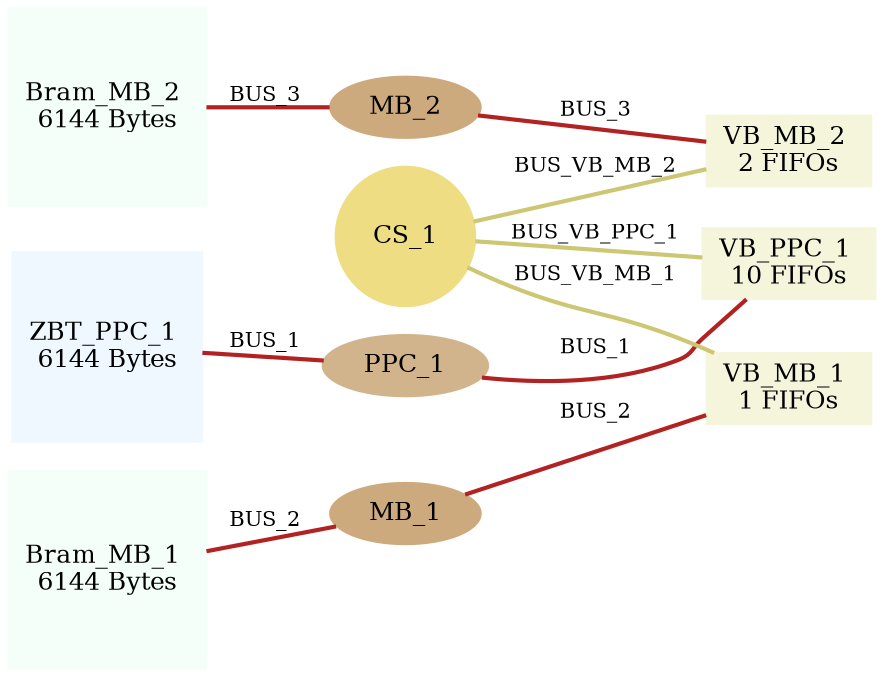 digraph myPlatform {

  ratio = auto;
  rankdir = LR;
  ranksep = 0.3;
  nodesep = 0.2;
  center = true;

  node [ fontsize=12, height=0.4, width=0.4, style=filled, color="0.650 0.200 1.000" ]
  edge [ fontsize=10, arrowhead=none, style=bold]

  "PPC_1" [ label="PPC_1", color=tan ];
  "MB_2" [ label="MB_2", color=burlywood3 ];
  "MB_1" [ label="MB_1", color=burlywood3 ];
  "CS_1" [ label="CS_1", regular=true, color=lightgoldenrod ];
  { rank=source; "ZBT_PPC_1" [ label="ZBT_PPC_1 \n6144 Bytes", shape=box, regular=true, color=aliceblue ]; }
  "VB_PPC_1" [ label="VB_PPC_1 \n10 FIFOs", shape=box, width=0.7, color=beige ];
  { rank=source; "Bram_MB_2" [ label="Bram_MB_2 \n6144 Bytes", shape=box, regular=true, color=mintcream ]; }
  "VB_MB_2" [ label="VB_MB_2 \n2 FIFOs", shape=box, width=0.7, color=beige ];
  { rank=source; "Bram_MB_1" [ label="Bram_MB_1 \n6144 Bytes", shape=box, regular=true, color=mintcream ]; }
  "VB_MB_1" [ label="VB_MB_1 \n1 FIFOs", shape=box, width=0.7, color=beige ];

  "PPC_1" -> "ZBT_PPC_1" [ label="BUS_1", color=firebrick ];
  "PPC_1" -> "VB_PPC_1" [ label="BUS_1", color=firebrick ];
  "MB_2" -> "Bram_MB_2" [ label="BUS_3", color=firebrick ];
  "MB_2" -> "VB_MB_2" [ label="BUS_3", color=firebrick ];
  "MB_1" -> "Bram_MB_1" [ label="BUS_2", color=firebrick ];
  "MB_1" -> "VB_MB_1" [ label="BUS_2", color=firebrick ];
  "CS_1" -> "VB_PPC_1" [ label="BUS_VB_PPC_1", color=khaki3 ];
  "CS_1" -> "VB_MB_2" [ label="BUS_VB_MB_2", color=khaki3 ];
  "CS_1" -> "VB_MB_1" [ label="BUS_VB_MB_1", color=khaki3 ];

}

